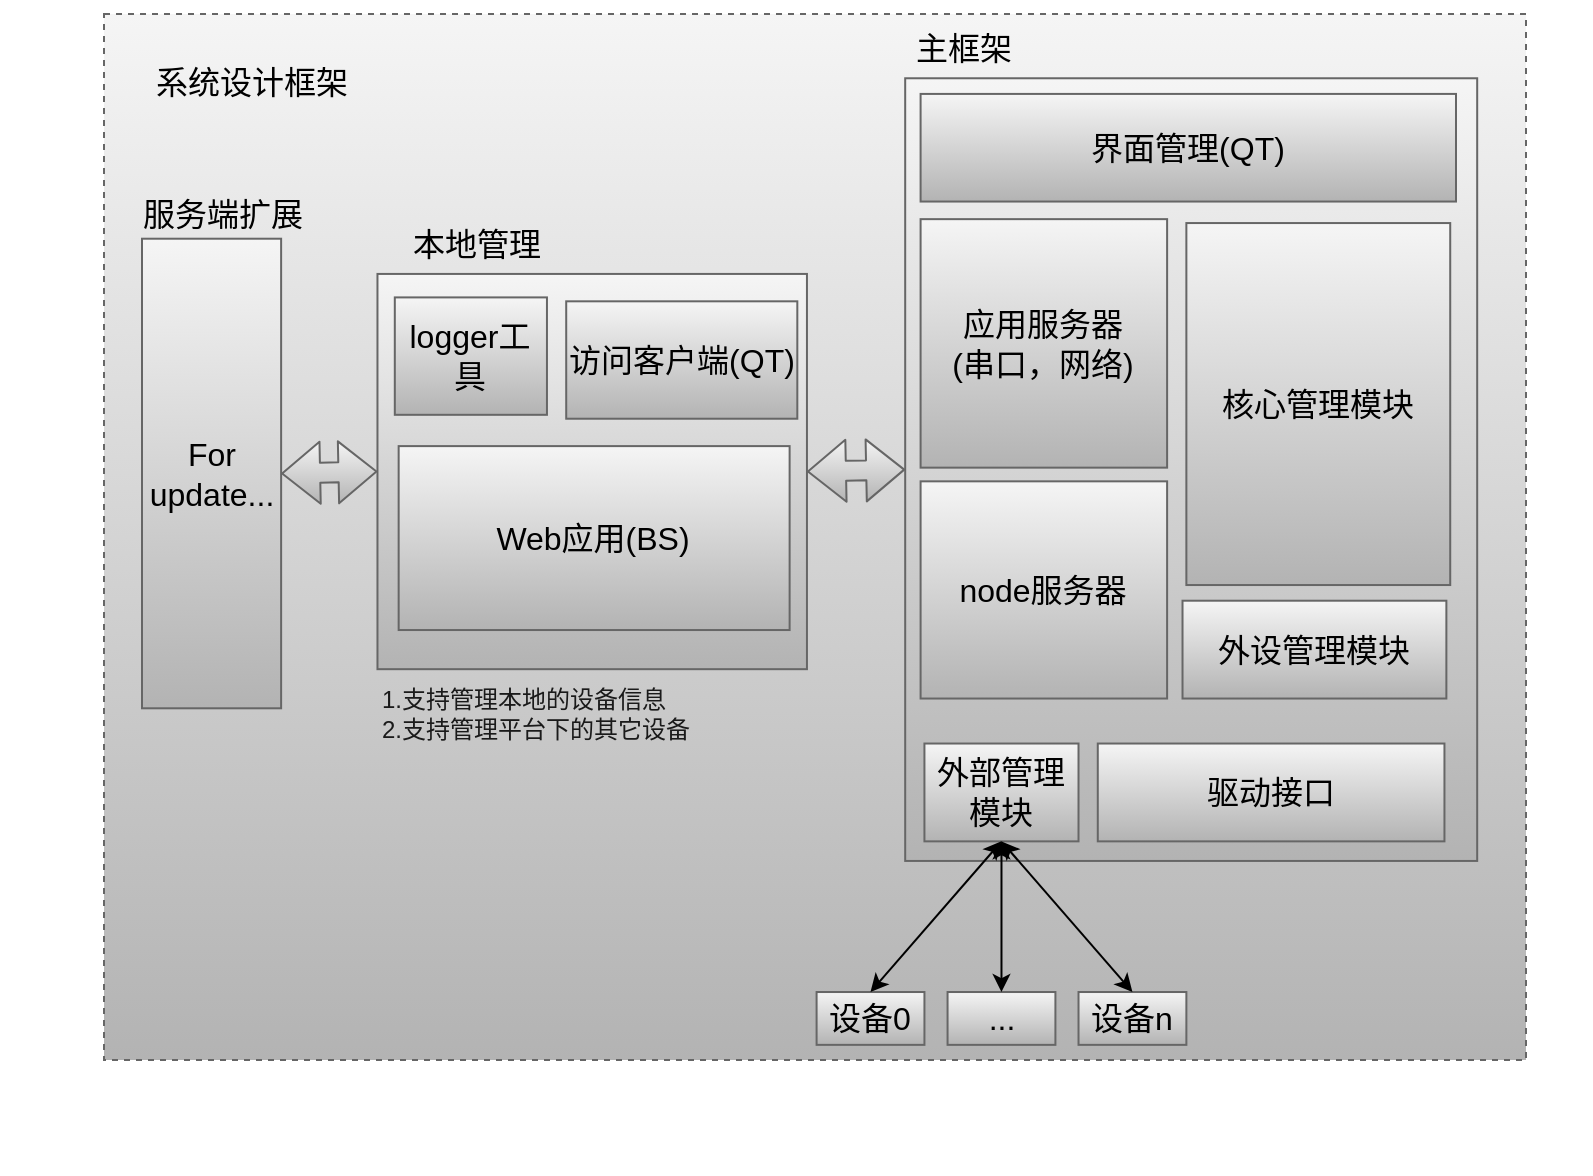 <mxfile>
    <diagram id="THwRe8l1qz1Dv6zU9-bd" name="主框架">
        <mxGraphModel dx="956" dy="580" grid="0" gridSize="10" guides="1" tooltips="1" connect="1" arrows="1" fold="1" page="1" pageScale="1" pageWidth="850" pageHeight="1100" math="0" shadow="0">
            <root>
                <mxCell id="0"/>
                <mxCell id="1" parent="0"/>
                <mxCell id="67" value="" style="group" parent="1" vertex="1" connectable="0">
                    <mxGeometry x="27" y="257" width="795.001" height="587" as="geometry"/>
                </mxCell>
                <mxCell id="39" value="" style="rounded=0;whiteSpace=wrap;html=1;fontSize=16;dashed=1;align=left;fillColor=#f5f5f5;strokeColor=#666666;gradientColor=#b3b3b3;" parent="67" vertex="1">
                    <mxGeometry x="52" y="7" width="711" height="523" as="geometry"/>
                </mxCell>
                <mxCell id="17" value="" style="rounded=0;whiteSpace=wrap;html=1;fontSize=16;fillColor=#f5f5f5;gradientColor=#b3b3b3;strokeColor=#666666;fontColor=#000000;" parent="67" vertex="1">
                    <mxGeometry x="452.593" y="39.133" width="286" height="391.333" as="geometry"/>
                </mxCell>
                <mxCell id="9" value="&lt;br&gt;&lt;br&gt;" style="rounded=0;whiteSpace=wrap;html=1;fontSize=16;fillColor=#f5f5f5;gradientColor=#b3b3b3;strokeColor=#666666;fontColor=#000000;" parent="67" vertex="1">
                    <mxGeometry x="188.737" y="136.963" width="214.741" height="197.623" as="geometry"/>
                </mxCell>
                <mxCell id="7" value="访问客户端(QT)" style="rounded=0;whiteSpace=wrap;html=1;fontSize=16;fillColor=#f5f5f5;gradientColor=#b3b3b3;strokeColor=#666666;fontColor=#000000;" parent="67" vertex="1">
                    <mxGeometry x="283.107" y="150.66" width="115.556" height="58.7" as="geometry"/>
                </mxCell>
                <mxCell id="8" value="Web应用(BS)" style="rounded=0;whiteSpace=wrap;html=1;fontSize=16;fillColor=#f5f5f5;gradientColor=#b3b3b3;strokeColor=#666666;fontColor=#000000;" parent="67" vertex="1">
                    <mxGeometry x="199.329" y="223.057" width="195.481" height="91.963" as="geometry"/>
                </mxCell>
                <mxCell id="10" value="本地管理" style="text;html=1;fillColor=none;align=center;verticalAlign=middle;whiteSpace=wrap;rounded=0;fontSize=16;fontColor=#000000;" parent="67" vertex="1">
                    <mxGeometry x="194.514" y="107.613" width="86.667" height="29.35" as="geometry"/>
                </mxCell>
                <mxCell id="11" value="" style="shape=flexArrow;endArrow=classic;startArrow=classic;html=1;exitX=1;exitY=0.5;exitDx=0;exitDy=0;fillColor=#f5f5f5;gradientColor=#b3b3b3;strokeColor=#666666;fontColor=#000000;" parent="67" source="9" edge="1">
                    <mxGeometry width="100" height="100" relative="1" as="geometry">
                        <mxPoint x="452.593" y="225.017" as="sourcePoint"/>
                        <mxPoint x="452.593" y="234.8" as="targetPoint"/>
                    </mxGeometry>
                </mxCell>
                <mxCell id="15" value="界面管理(QT)" style="rounded=0;whiteSpace=wrap;html=1;fontSize=16;fillColor=#f5f5f5;gradientColor=#b3b3b3;strokeColor=#666666;fontColor=#000000;" parent="67" vertex="1">
                    <mxGeometry x="460.296" y="46.96" width="267.704" height="53.808" as="geometry"/>
                </mxCell>
                <mxCell id="16" value="驱动接口" style="rounded=0;whiteSpace=wrap;html=1;fontSize=16;fillColor=#f5f5f5;gradientColor=#b3b3b3;strokeColor=#666666;fontColor=#000000;" parent="67" vertex="1">
                    <mxGeometry x="548.889" y="371.767" width="173.333" height="48.917" as="geometry"/>
                </mxCell>
                <mxCell id="19" value="外部管理模块" style="rounded=0;whiteSpace=wrap;html=1;fontSize=16;fillColor=#f5f5f5;gradientColor=#b3b3b3;strokeColor=#666666;fontColor=#000000;" parent="67" vertex="1">
                    <mxGeometry x="462.222" y="371.767" width="77.037" height="48.917" as="geometry"/>
                </mxCell>
                <mxCell id="21" value="主框架" style="text;html=1;fillColor=none;align=center;verticalAlign=middle;whiteSpace=wrap;rounded=0;fontSize=16;fontColor=#000000;" parent="67" vertex="1">
                    <mxGeometry x="452.593" y="9.783" width="57.778" height="29.35" as="geometry"/>
                </mxCell>
                <mxCell id="27" value="设备0" style="rounded=0;whiteSpace=wrap;html=1;fontSize=16;fillColor=#f5f5f5;gradientColor=#b3b3b3;strokeColor=#666666;fontColor=#000000;" parent="67" vertex="1">
                    <mxGeometry x="408.296" y="496.015" width="53.926" height="26.415" as="geometry"/>
                </mxCell>
                <mxCell id="30" value="For update..." style="rounded=0;whiteSpace=wrap;html=1;fontSize=16;fillColor=#f5f5f5;gradientColor=#b3b3b3;strokeColor=#666666;fontColor=#000000;" parent="67" vertex="1">
                    <mxGeometry x="71" y="119.35" width="69.56" height="234.8" as="geometry"/>
                </mxCell>
                <mxCell id="35" value="服务端扩展" style="text;html=1;fillColor=none;align=center;verticalAlign=middle;whiteSpace=wrap;rounded=0;fontSize=16;fontColor=#000000;" parent="67" vertex="1">
                    <mxGeometry x="68.44" y="92.0" width="86.667" height="29.35" as="geometry"/>
                </mxCell>
                <mxCell id="37" value="" style="shape=flexArrow;endArrow=classic;startArrow=classic;html=1;fontSize=16;exitX=1;exitY=0.5;exitDx=0;exitDy=0;entryX=0;entryY=0.5;entryDx=0;entryDy=0;fillColor=#f5f5f5;gradientColor=#b3b3b3;strokeColor=#666666;fontColor=#000000;" parent="67" source="30" target="9" edge="1">
                    <mxGeometry width="100" height="100" relative="1" as="geometry">
                        <mxPoint x="399.626" y="281.757" as="sourcePoint"/>
                        <mxPoint x="495.922" y="183.923" as="targetPoint"/>
                    </mxGeometry>
                </mxCell>
                <mxCell id="40" value="系统设计框架" style="text;html=1;fillColor=none;align=center;verticalAlign=middle;whiteSpace=wrap;rounded=0;dashed=1;fontSize=16;fontColor=#000000;" parent="67" vertex="1">
                    <mxGeometry x="68.44" y="26.003" width="115.556" height="29.35" as="geometry"/>
                </mxCell>
                <mxCell id="93" value="logger工具" style="rounded=0;whiteSpace=wrap;html=1;fontSize=16;fillColor=#f5f5f5;gradientColor=#b3b3b3;strokeColor=#666666;fontColor=#000000;" parent="67" vertex="1">
                    <mxGeometry x="197.403" y="148.703" width="76.074" height="58.7" as="geometry"/>
                </mxCell>
                <mxCell id="94" value="1.支持管理本地的设备信息&lt;br&gt;2.支持管理平台下的其它设备" style="text;html=1;align=left;verticalAlign=middle;whiteSpace=wrap;rounded=0;fontColor=#1A1A1A;" parent="67" vertex="1">
                    <mxGeometry x="188.737" y="342.413" width="219.556" height="29.35" as="geometry"/>
                </mxCell>
                <mxCell id="114" value="..." style="rounded=0;whiteSpace=wrap;html=1;fontSize=16;fillColor=#f5f5f5;gradientColor=#b3b3b3;strokeColor=#666666;fontColor=#000000;" parent="67" vertex="1">
                    <mxGeometry x="473.778" y="496.015" width="53.926" height="26.415" as="geometry"/>
                </mxCell>
                <mxCell id="115" value="设备n" style="rounded=0;whiteSpace=wrap;html=1;fontSize=16;fillColor=#f5f5f5;gradientColor=#b3b3b3;strokeColor=#666666;fontColor=#000000;" parent="67" vertex="1">
                    <mxGeometry x="539.259" y="496.015" width="53.926" height="26.415" as="geometry"/>
                </mxCell>
                <mxCell id="116" value="" style="endArrow=classic;startArrow=classic;html=1;fontColor=#000000;strokeColor=#000000;entryX=0.5;entryY=1;entryDx=0;entryDy=0;exitX=0.5;exitY=0;exitDx=0;exitDy=0;" parent="67" source="27" target="19" edge="1">
                    <mxGeometry width="50" height="50" relative="1" as="geometry">
                        <mxPoint x="414.074" y="494.058" as="sourcePoint"/>
                        <mxPoint x="462.222" y="445.142" as="targetPoint"/>
                    </mxGeometry>
                </mxCell>
                <mxCell id="117" value="" style="endArrow=classic;startArrow=classic;html=1;fontColor=#000000;strokeColor=#000000;entryX=0.5;entryY=1;entryDx=0;entryDy=0;exitX=0.5;exitY=0;exitDx=0;exitDy=0;" parent="67" source="115" target="19" edge="1">
                    <mxGeometry width="50" height="50" relative="1" as="geometry">
                        <mxPoint x="423.704" y="503.842" as="sourcePoint"/>
                        <mxPoint x="510.37" y="430.467" as="targetPoint"/>
                    </mxGeometry>
                </mxCell>
                <mxCell id="118" value="" style="endArrow=classic;startArrow=classic;html=1;fontColor=#000000;strokeColor=#000000;entryX=0.5;entryY=1;entryDx=0;entryDy=0;exitX=0.5;exitY=0;exitDx=0;exitDy=0;" parent="67" source="114" target="19" edge="1">
                    <mxGeometry width="50" height="50" relative="1" as="geometry">
                        <mxPoint x="486.296" y="264.15" as="sourcePoint"/>
                        <mxPoint x="534.444" y="215.233" as="targetPoint"/>
                    </mxGeometry>
                </mxCell>
                <mxCell id="120" value="node服务器" style="rounded=0;whiteSpace=wrap;html=1;fontSize=16;fillColor=#f5f5f5;gradientColor=#b3b3b3;strokeColor=#666666;fontColor=#000000;" parent="67" vertex="1">
                    <mxGeometry x="460.296" y="240.67" width="123.259" height="108.595" as="geometry"/>
                </mxCell>
                <mxCell id="121" value="应用服务器&lt;br&gt;(串口，网络)" style="rounded=0;whiteSpace=wrap;html=1;fontSize=16;fillColor=#f5f5f5;gradientColor=#b3b3b3;strokeColor=#666666;fontColor=#000000;" parent="67" vertex="1">
                    <mxGeometry x="460.296" y="109.573" width="123.259" height="124.248" as="geometry"/>
                </mxCell>
                <mxCell id="122" value="外设管理模块" style="rounded=0;whiteSpace=wrap;html=1;fontSize=16;fillColor=#f5f5f5;gradientColor=#b3b3b3;strokeColor=#666666;fontColor=#000000;" parent="67" vertex="1">
                    <mxGeometry x="591.259" y="300.348" width="131.926" height="48.917" as="geometry"/>
                </mxCell>
                <mxCell id="150" value="核心管理模块" style="rounded=0;whiteSpace=wrap;html=1;fontSize=16;fillColor=#f5f5f5;gradientColor=#b3b3b3;strokeColor=#666666;fontColor=#000000;" parent="67" vertex="1">
                    <mxGeometry x="593.185" y="111.53" width="131.926" height="180.992" as="geometry"/>
                </mxCell>
            </root>
        </mxGraphModel>
    </diagram>
</mxfile>